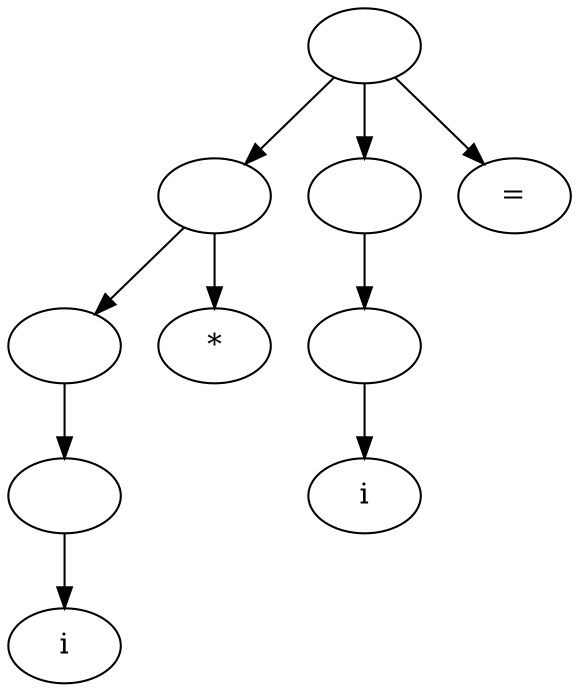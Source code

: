 digraph Tree {
node0[label= "i"];
node1[label= ""];
node1 -> node0;
node2[label= ""];
node2 -> node1;
node3[label= ""];
node3 -> node2;
node4[label= "*"];
node3 -> node4;
node5[label= "i"];
node6[label= ""];
node6 -> node5;
node7[label= ""];
node7 -> node6;
node8[label= ""];
node8 -> node7;
node9[label= "="];
node8 -> node9;
node8 -> node3;
}
